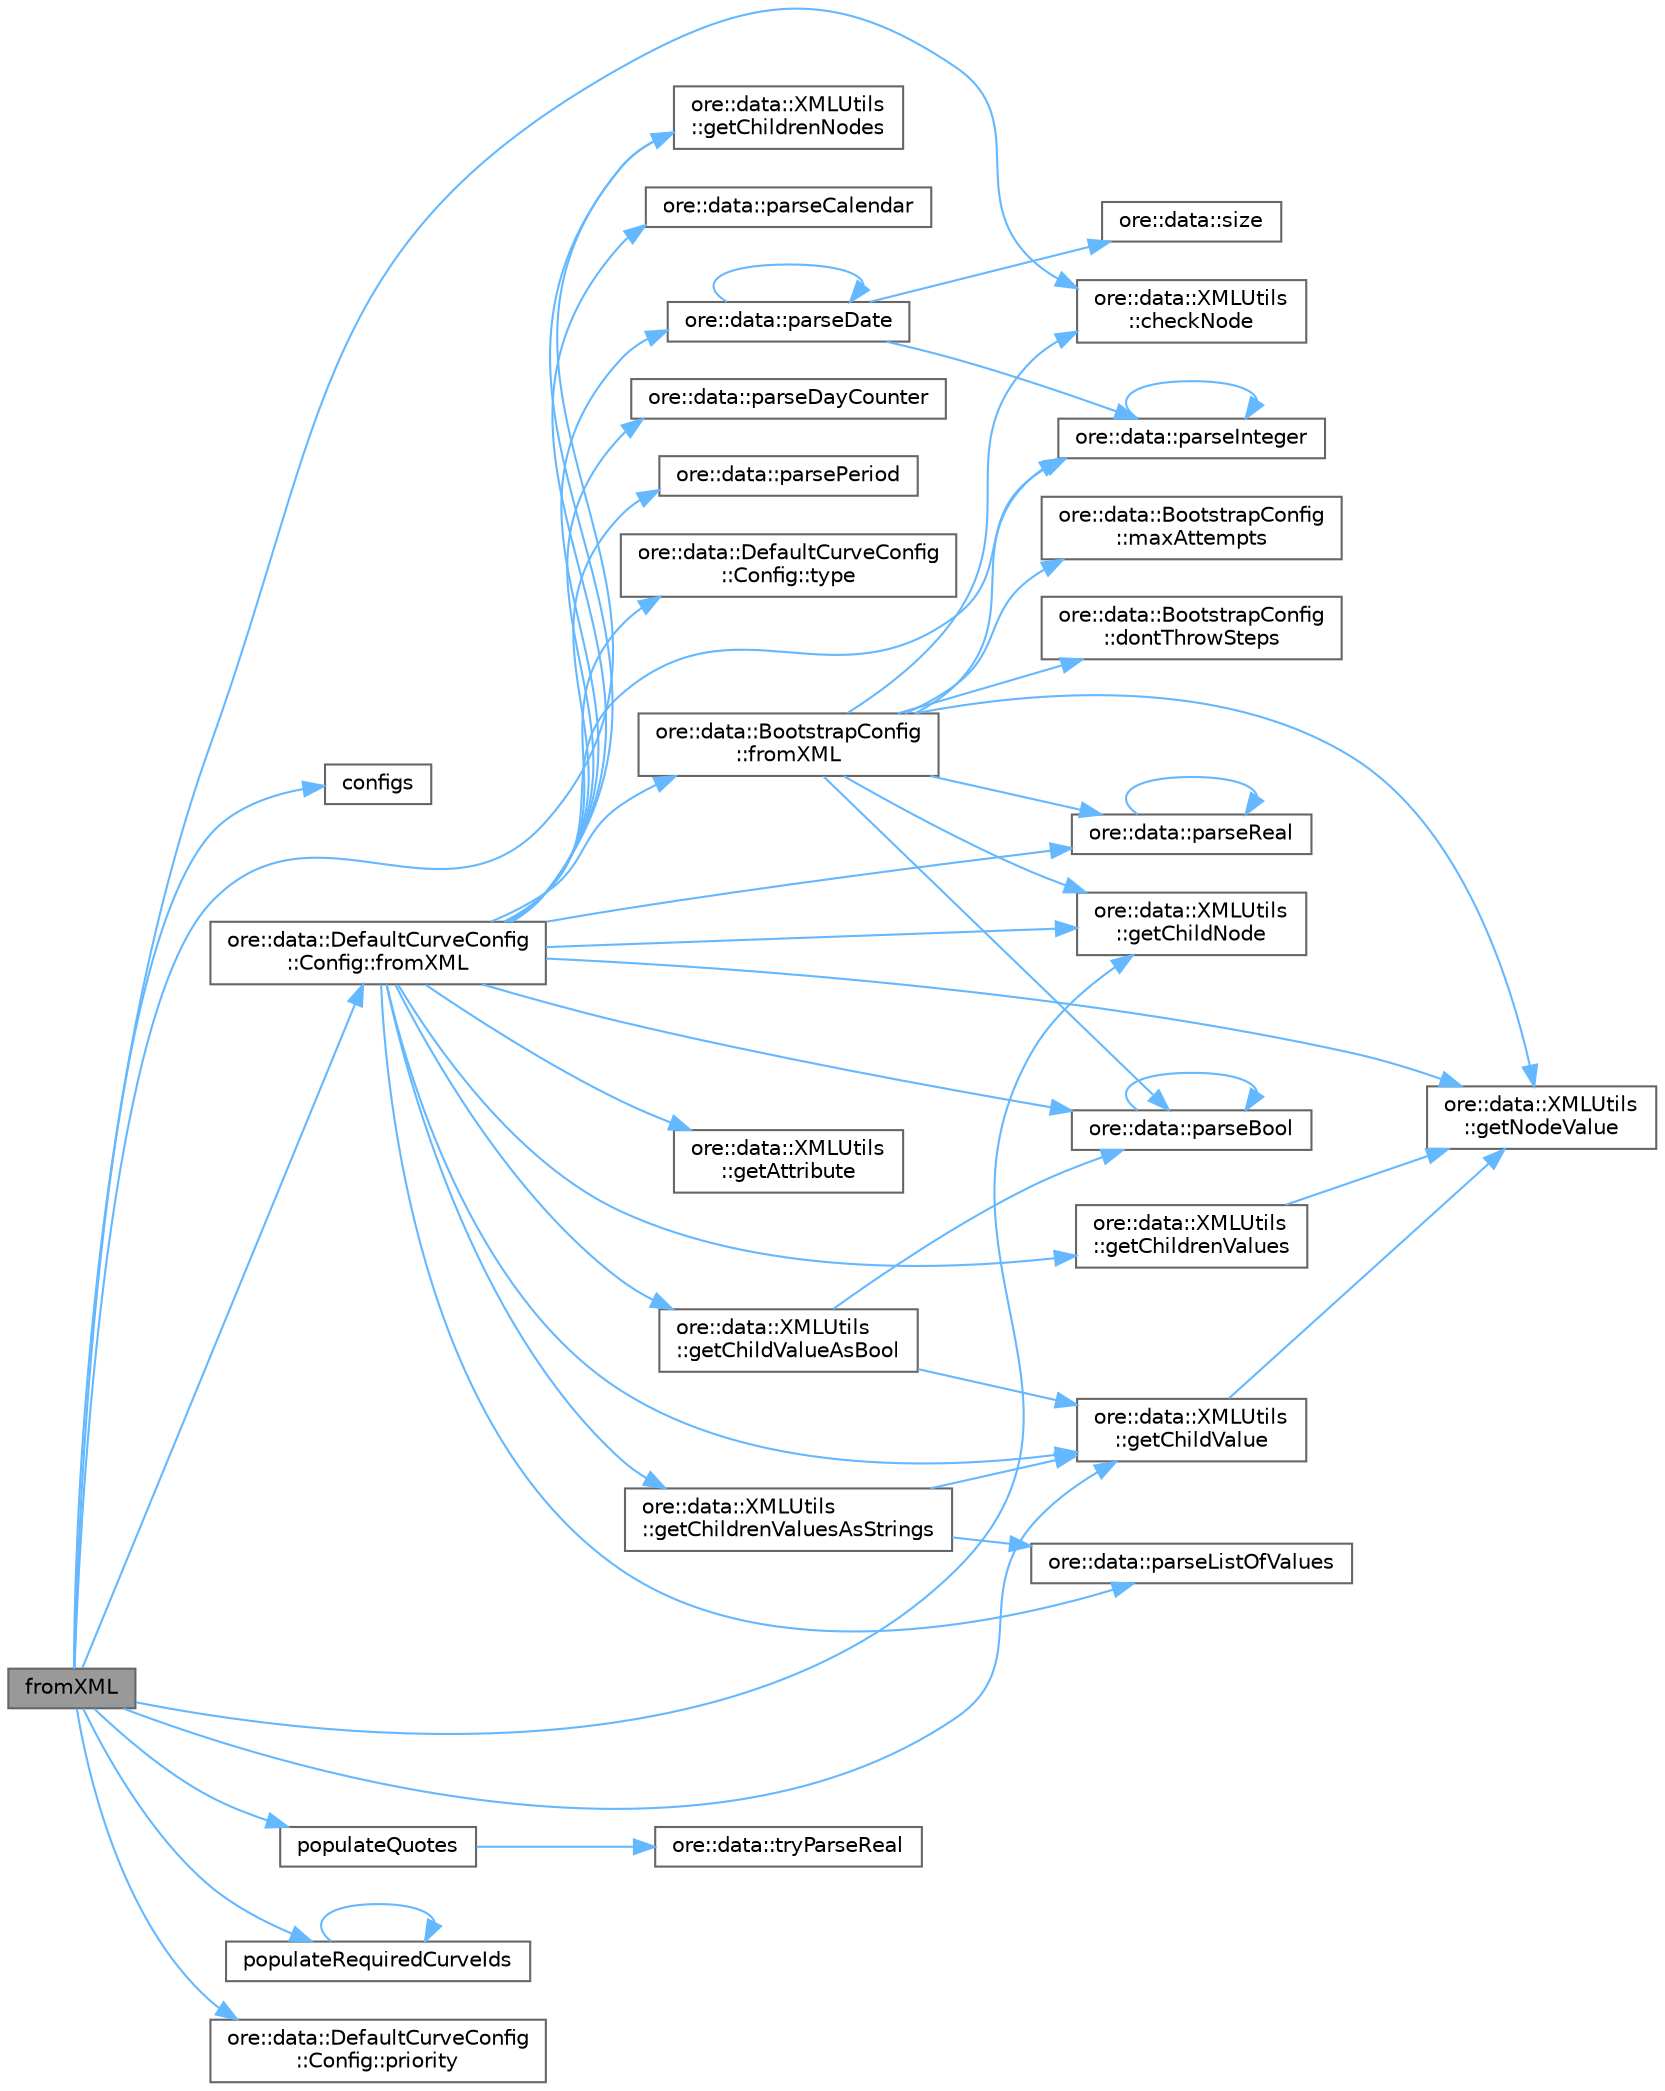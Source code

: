 digraph "fromXML"
{
 // INTERACTIVE_SVG=YES
 // LATEX_PDF_SIZE
  bgcolor="transparent";
  edge [fontname=Helvetica,fontsize=10,labelfontname=Helvetica,labelfontsize=10];
  node [fontname=Helvetica,fontsize=10,shape=box,height=0.2,width=0.4];
  rankdir="LR";
  Node1 [label="fromXML",height=0.2,width=0.4,color="gray40", fillcolor="grey60", style="filled", fontcolor="black",tooltip=" "];
  Node1 -> Node2 [color="steelblue1",style="solid"];
  Node2 [label="ore::data::XMLUtils\l::checkNode",height=0.2,width=0.4,color="grey40", fillcolor="white", style="filled",URL="$classore_1_1data_1_1_x_m_l_utils.html#a37c092916f4bdf10d4fbf6bb9e474db7",tooltip=" "];
  Node1 -> Node3 [color="steelblue1",style="solid"];
  Node3 [label="configs",height=0.2,width=0.4,color="grey40", fillcolor="white", style="filled",URL="$classore_1_1data_1_1_default_curve_config.html#aa87a5053275e23c4a3f4dbaabec2b03f",tooltip=" "];
  Node1 -> Node4 [color="steelblue1",style="solid"];
  Node4 [label="ore::data::DefaultCurveConfig\l::Config::fromXML",height=0.2,width=0.4,color="grey40", fillcolor="white", style="filled",URL="$classore_1_1data_1_1_default_curve_config_1_1_config.html#a7741ae0fc924943de5bfe02928262eb7",tooltip=" "];
  Node4 -> Node5 [color="steelblue1",style="solid"];
  Node5 [label="ore::data::BootstrapConfig\l::fromXML",height=0.2,width=0.4,color="grey40", fillcolor="white", style="filled",URL="$classore_1_1data_1_1_bootstrap_config.html#a510baf06568510646decfeaf1753e526",tooltip=" "];
  Node5 -> Node2 [color="steelblue1",style="solid"];
  Node5 -> Node6 [color="steelblue1",style="solid"];
  Node6 [label="ore::data::BootstrapConfig\l::dontThrowSteps",height=0.2,width=0.4,color="grey40", fillcolor="white", style="filled",URL="$classore_1_1data_1_1_bootstrap_config.html#a252d04640f75a3b42dc7eae0dd024ff2",tooltip=" "];
  Node5 -> Node7 [color="steelblue1",style="solid"];
  Node7 [label="ore::data::XMLUtils\l::getChildNode",height=0.2,width=0.4,color="grey40", fillcolor="white", style="filled",URL="$classore_1_1data_1_1_x_m_l_utils.html#a5f2b91a4af900e85c356cfe807e64501",tooltip=" "];
  Node5 -> Node8 [color="steelblue1",style="solid"];
  Node8 [label="ore::data::XMLUtils\l::getNodeValue",height=0.2,width=0.4,color="grey40", fillcolor="white", style="filled",URL="$classore_1_1data_1_1_x_m_l_utils.html#a6704501b110fa9d056096df3e05f0df2",tooltip="Get a node's value."];
  Node5 -> Node9 [color="steelblue1",style="solid"];
  Node9 [label="ore::data::BootstrapConfig\l::maxAttempts",height=0.2,width=0.4,color="grey40", fillcolor="white", style="filled",URL="$classore_1_1data_1_1_bootstrap_config.html#ab63463d47e95b8670f52c1d2b31b0728",tooltip=" "];
  Node5 -> Node10 [color="steelblue1",style="solid"];
  Node10 [label="ore::data::parseBool",height=0.2,width=0.4,color="grey40", fillcolor="white", style="filled",URL="$group__utilities.html#ga94621f11193864fa1338296232dc5be9",tooltip="Convert text to bool."];
  Node10 -> Node10 [color="steelblue1",style="solid"];
  Node5 -> Node11 [color="steelblue1",style="solid"];
  Node11 [label="ore::data::parseInteger",height=0.2,width=0.4,color="grey40", fillcolor="white", style="filled",URL="$group__utilities.html#gaecd67eda4fb5f4859bb8f6d383547721",tooltip="Convert text to QuantLib::Integer."];
  Node11 -> Node11 [color="steelblue1",style="solid"];
  Node5 -> Node12 [color="steelblue1",style="solid"];
  Node12 [label="ore::data::parseReal",height=0.2,width=0.4,color="grey40", fillcolor="white", style="filled",URL="$group__utilities.html#gad1db2a68f9a73667c3b4084d63955bdd",tooltip="Convert text to Real."];
  Node12 -> Node12 [color="steelblue1",style="solid"];
  Node4 -> Node13 [color="steelblue1",style="solid"];
  Node13 [label="ore::data::XMLUtils\l::getAttribute",height=0.2,width=0.4,color="grey40", fillcolor="white", style="filled",URL="$classore_1_1data_1_1_x_m_l_utils.html#a2d656de3f92d61e867ec7a3c88ad4015",tooltip=" "];
  Node4 -> Node7 [color="steelblue1",style="solid"];
  Node4 -> Node14 [color="steelblue1",style="solid"];
  Node14 [label="ore::data::XMLUtils\l::getChildrenNodes",height=0.2,width=0.4,color="grey40", fillcolor="white", style="filled",URL="$classore_1_1data_1_1_x_m_l_utils.html#a42678b2a0d7c4052dc19123914359ec1",tooltip="Returns all the children with a given name."];
  Node4 -> Node15 [color="steelblue1",style="solid"];
  Node15 [label="ore::data::XMLUtils\l::getChildrenValues",height=0.2,width=0.4,color="grey40", fillcolor="white", style="filled",URL="$classore_1_1data_1_1_x_m_l_utils.html#aaf4e8600c620cb901bd271e3ec76d702",tooltip=" "];
  Node15 -> Node8 [color="steelblue1",style="solid"];
  Node4 -> Node16 [color="steelblue1",style="solid"];
  Node16 [label="ore::data::XMLUtils\l::getChildrenValuesAsStrings",height=0.2,width=0.4,color="grey40", fillcolor="white", style="filled",URL="$classore_1_1data_1_1_x_m_l_utils.html#a81459e72cad1a7676c674eccad1c3cee",tooltip=" "];
  Node16 -> Node17 [color="steelblue1",style="solid"];
  Node17 [label="ore::data::XMLUtils\l::getChildValue",height=0.2,width=0.4,color="grey40", fillcolor="white", style="filled",URL="$classore_1_1data_1_1_x_m_l_utils.html#a5a1307174ddefdb3aad6e3bd8cc63b27",tooltip=" "];
  Node17 -> Node8 [color="steelblue1",style="solid"];
  Node16 -> Node18 [color="steelblue1",style="solid"];
  Node18 [label="ore::data::parseListOfValues",height=0.2,width=0.4,color="grey40", fillcolor="white", style="filled",URL="$namespaceore_1_1data.html#a30e976f566a2a562e6b5a9d0c6f34ff0",tooltip=" "];
  Node4 -> Node17 [color="steelblue1",style="solid"];
  Node4 -> Node19 [color="steelblue1",style="solid"];
  Node19 [label="ore::data::XMLUtils\l::getChildValueAsBool",height=0.2,width=0.4,color="grey40", fillcolor="white", style="filled",URL="$classore_1_1data_1_1_x_m_l_utils.html#a5dc9d9e82028f69de452d27da6b43db0",tooltip=" "];
  Node19 -> Node17 [color="steelblue1",style="solid"];
  Node19 -> Node10 [color="steelblue1",style="solid"];
  Node4 -> Node8 [color="steelblue1",style="solid"];
  Node4 -> Node10 [color="steelblue1",style="solid"];
  Node4 -> Node20 [color="steelblue1",style="solid"];
  Node20 [label="ore::data::parseCalendar",height=0.2,width=0.4,color="grey40", fillcolor="white", style="filled",URL="$group__utilities.html#ga0f72d6fcccae10a674bdcd5095200f14",tooltip="Convert text to QuantLib::Calendar."];
  Node4 -> Node21 [color="steelblue1",style="solid"];
  Node21 [label="ore::data::parseDate",height=0.2,width=0.4,color="grey40", fillcolor="white", style="filled",URL="$group__utilities.html#ga59b5fdda574d90facae95dec2d13040d",tooltip="Convert std::string to QuantLib::Date."];
  Node21 -> Node21 [color="steelblue1",style="solid"];
  Node21 -> Node11 [color="steelblue1",style="solid"];
  Node21 -> Node22 [color="steelblue1",style="solid"];
  Node22 [label="ore::data::size",height=0.2,width=0.4,color="grey40", fillcolor="white", style="filled",URL="$namespaceore_1_1data.html#a777e216dee6069b548bb87da7152699e",tooltip=" "];
  Node4 -> Node23 [color="steelblue1",style="solid"];
  Node23 [label="ore::data::parseDayCounter",height=0.2,width=0.4,color="grey40", fillcolor="white", style="filled",URL="$group__utilities.html#gaefb008d0de256c79140545d9c7549093",tooltip="Convert text to QuantLib::DayCounter."];
  Node4 -> Node11 [color="steelblue1",style="solid"];
  Node4 -> Node18 [color="steelblue1",style="solid"];
  Node4 -> Node24 [color="steelblue1",style="solid"];
  Node24 [label="ore::data::parsePeriod",height=0.2,width=0.4,color="grey40", fillcolor="white", style="filled",URL="$group__utilities.html#ga8e0623e2cb01e250e9cfec4619256208",tooltip="Convert text to QuantLib::Period."];
  Node4 -> Node12 [color="steelblue1",style="solid"];
  Node4 -> Node25 [color="steelblue1",style="solid"];
  Node25 [label="ore::data::DefaultCurveConfig\l::Config::type",height=0.2,width=0.4,color="grey40", fillcolor="white", style="filled",URL="$classore_1_1data_1_1_default_curve_config_1_1_config.html#a15994db51fc48298a94001e57d54305b",tooltip=" "];
  Node1 -> Node7 [color="steelblue1",style="solid"];
  Node1 -> Node14 [color="steelblue1",style="solid"];
  Node1 -> Node17 [color="steelblue1",style="solid"];
  Node1 -> Node26 [color="steelblue1",style="solid"];
  Node26 [label="populateQuotes",height=0.2,width=0.4,color="grey40", fillcolor="white", style="filled",URL="$classore_1_1data_1_1_default_curve_config.html#a19ed6e6444ea03ab24f69f1bf17d2151",tooltip=" "];
  Node26 -> Node27 [color="steelblue1",style="solid"];
  Node27 [label="ore::data::tryParseReal",height=0.2,width=0.4,color="grey40", fillcolor="white", style="filled",URL="$group__utilities.html#ga3447951aa05e25440d0d5b7eecfce581",tooltip="Attempt to convert text to Real."];
  Node1 -> Node28 [color="steelblue1",style="solid"];
  Node28 [label="populateRequiredCurveIds",height=0.2,width=0.4,color="grey40", fillcolor="white", style="filled",URL="$classore_1_1data_1_1_default_curve_config.html#a09cdbe524aa89af7bba59a844397ebb9",tooltip=" "];
  Node28 -> Node28 [color="steelblue1",style="solid"];
  Node1 -> Node29 [color="steelblue1",style="solid"];
  Node29 [label="ore::data::DefaultCurveConfig\l::Config::priority",height=0.2,width=0.4,color="grey40", fillcolor="white", style="filled",URL="$classore_1_1data_1_1_default_curve_config_1_1_config.html#acbe2886267acaf6cff4a5722eacfae76",tooltip=" "];
}
